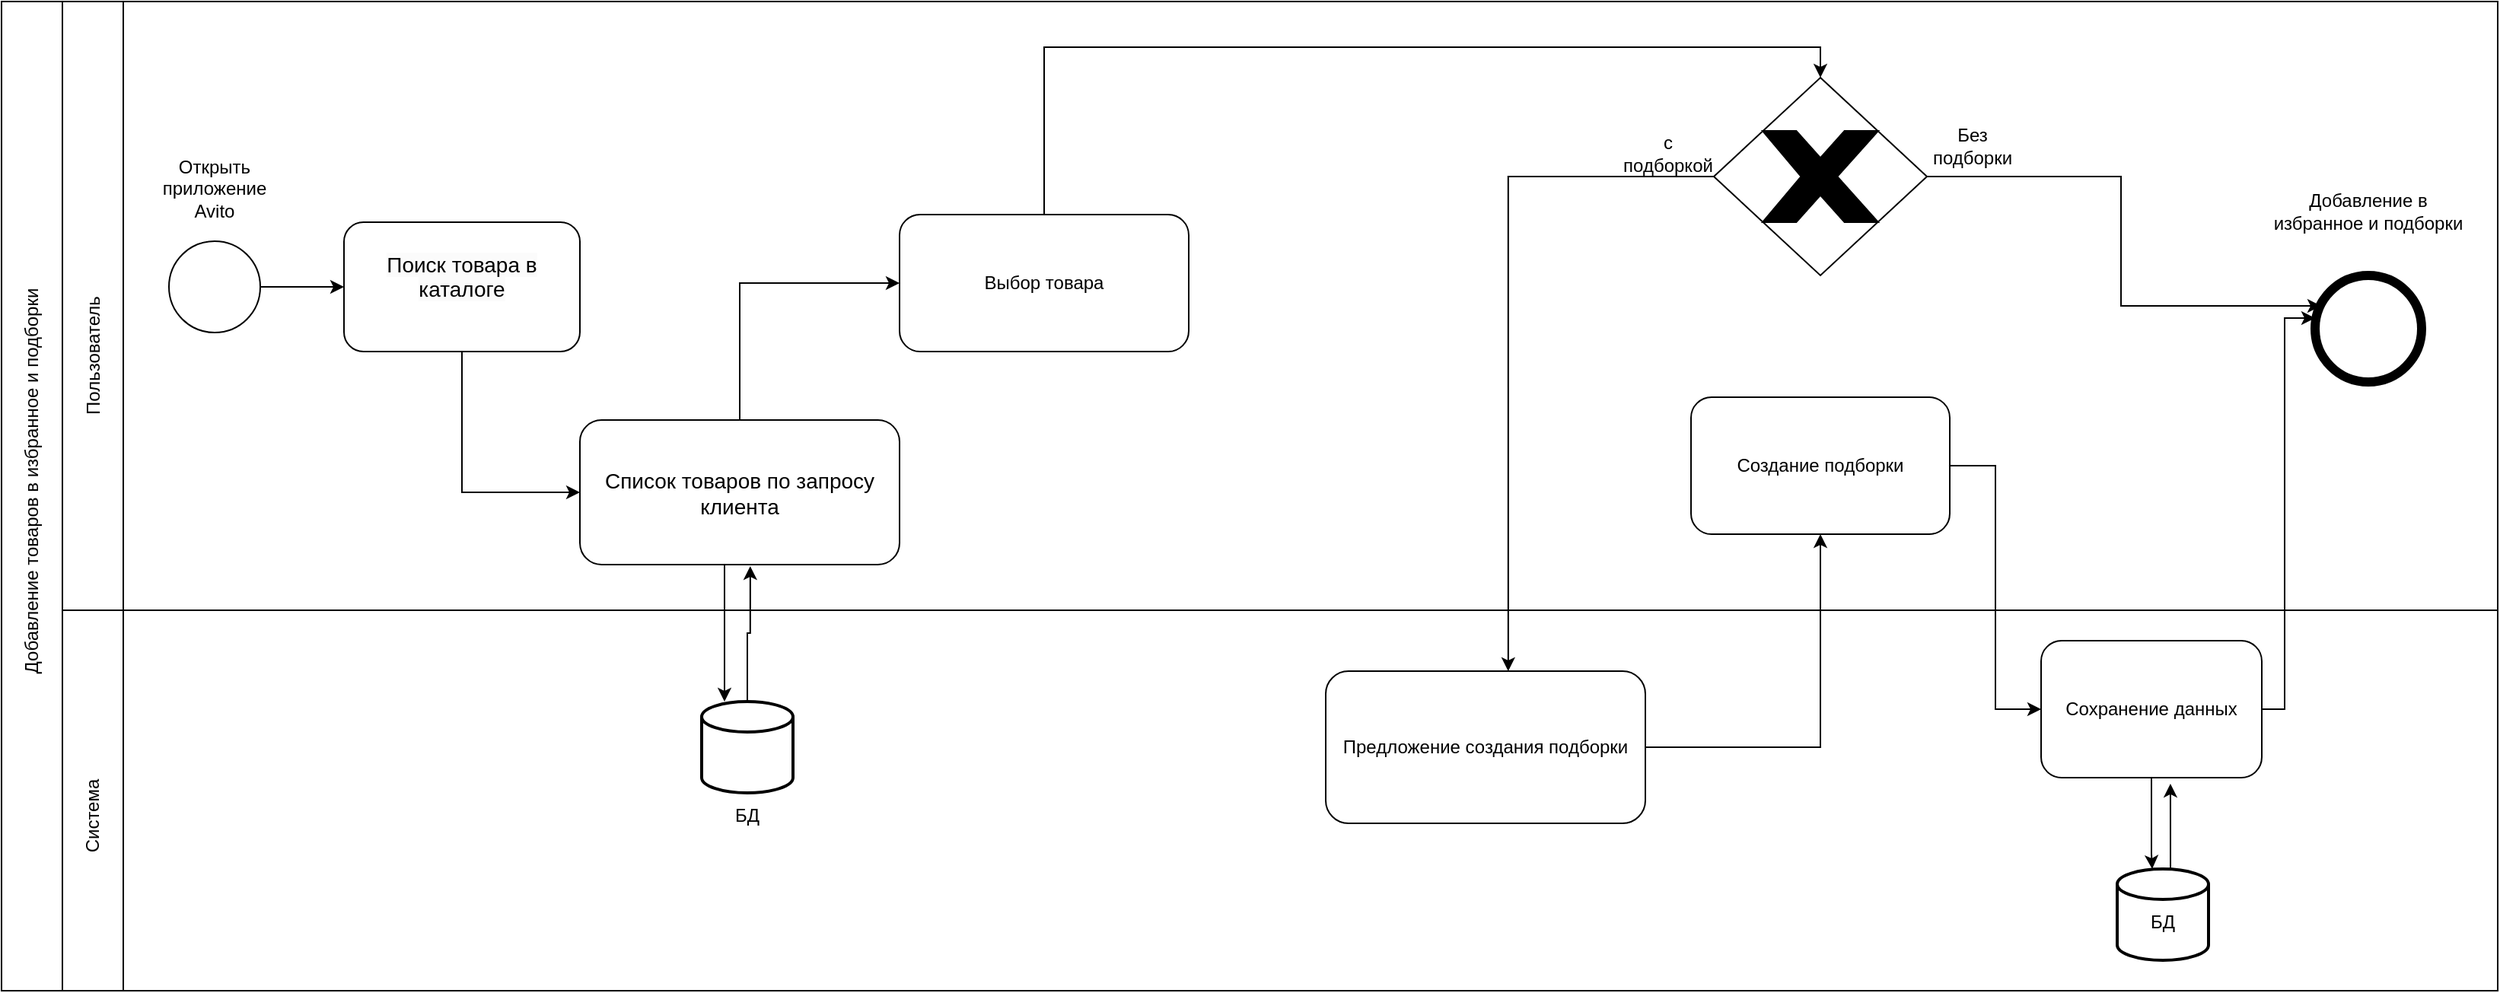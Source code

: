 <mxfile version="24.7.17">
  <diagram name="Страница — 1" id="_qPjMUOOF6_wMfZcRYW1">
    <mxGraphModel dx="1925" dy="3166" grid="1" gridSize="10" guides="1" tooltips="1" connect="1" arrows="1" fold="1" page="1" pageScale="1" pageWidth="827" pageHeight="1169" math="0" shadow="0">
      <root>
        <mxCell id="0" />
        <mxCell id="1" parent="0" />
        <mxCell id="Z16cuhK9gFdG_6a_ukni-32" value="" style="rounded=0;whiteSpace=wrap;html=1;" parent="1" vertex="1">
          <mxGeometry y="-1060" width="1560" height="250" as="geometry" />
        </mxCell>
        <mxCell id="Z16cuhK9gFdG_6a_ukni-33" value="" style="rounded=0;whiteSpace=wrap;html=1;imageAspect=1;" parent="1" vertex="1">
          <mxGeometry y="-1460" width="1560" height="400" as="geometry" />
        </mxCell>
        <mxCell id="Z16cuhK9gFdG_6a_ukni-48" value="" style="edgeStyle=orthogonalEdgeStyle;rounded=0;orthogonalLoop=1;jettySize=auto;html=1;" parent="1" source="Z16cuhK9gFdG_6a_ukni-1" target="Z16cuhK9gFdG_6a_ukni-42" edge="1">
          <mxGeometry relative="1" as="geometry" />
        </mxCell>
        <mxCell id="Z16cuhK9gFdG_6a_ukni-1" value="" style="ellipse;whiteSpace=wrap;html=1;aspect=fixed;" parent="1" vertex="1">
          <mxGeometry x="30" y="-1302.5" width="60" height="60" as="geometry" />
        </mxCell>
        <mxCell id="Z16cuhK9gFdG_6a_ukni-21" value="" style="ellipse;whiteSpace=wrap;html=1;aspect=fixed;strokeWidth=6;" parent="1" vertex="1">
          <mxGeometry x="1440" y="-1280" width="70" height="70" as="geometry" />
        </mxCell>
        <mxCell id="Z16cuhK9gFdG_6a_ukni-34" value="" style="rounded=0;whiteSpace=wrap;html=1;" parent="1" vertex="1">
          <mxGeometry x="-40" y="-1460" width="40" height="400" as="geometry" />
        </mxCell>
        <mxCell id="Z16cuhK9gFdG_6a_ukni-35" value="" style="rounded=0;whiteSpace=wrap;html=1;" parent="1" vertex="1">
          <mxGeometry x="-40" y="-1060" width="40" height="250" as="geometry" />
        </mxCell>
        <mxCell id="Z16cuhK9gFdG_6a_ukni-36" value="Система" style="text;html=1;align=center;verticalAlign=middle;whiteSpace=wrap;rounded=0;rotation=270;" parent="1" vertex="1">
          <mxGeometry x="-50" y="-940" width="60" height="30" as="geometry" />
        </mxCell>
        <mxCell id="Z16cuhK9gFdG_6a_ukni-37" value="Пользователь" style="text;html=1;align=center;verticalAlign=middle;whiteSpace=wrap;rounded=0;rotation=270;" parent="1" vertex="1">
          <mxGeometry x="-65" y="-1242.5" width="90" height="30" as="geometry" />
        </mxCell>
        <mxCell id="Z16cuhK9gFdG_6a_ukni-39" value="" style="strokeWidth=2;html=1;shape=mxgraph.flowchart.database;whiteSpace=wrap;" parent="1" vertex="1">
          <mxGeometry x="380" y="-1000" width="60" height="60" as="geometry" />
        </mxCell>
        <mxCell id="gY_t0pB-s8BIdTpyP4AB-13" style="edgeStyle=orthogonalEdgeStyle;rounded=0;orthogonalLoop=1;jettySize=auto;html=1;entryX=0;entryY=0.5;entryDx=0;entryDy=0;" parent="1" source="Z16cuhK9gFdG_6a_ukni-42" target="gY_t0pB-s8BIdTpyP4AB-8" edge="1">
          <mxGeometry relative="1" as="geometry" />
        </mxCell>
        <mxCell id="Z16cuhK9gFdG_6a_ukni-42" value="&lt;span style=&quot;color: rgb(0, 0, 0); font-family: Helvetica; font-size: 14px; font-style: normal; font-variant-ligatures: normal; font-variant-caps: normal; font-weight: 400; letter-spacing: normal; orphans: 2; text-align: left; text-indent: 0px; text-transform: none; widows: 2; word-spacing: 0px; -webkit-text-stroke-width: 0px; white-space: normal; background-color: rgb(251, 251, 251); text-decoration-thickness: initial; text-decoration-style: initial; text-decoration-color: initial; display: inline !important; float: none;&quot;&gt;Поиск товара в каталоге&lt;/span&gt;&lt;div&gt;&lt;br/&gt;&lt;/div&gt;" style="rounded=1;whiteSpace=wrap;html=1;" parent="1" vertex="1">
          <mxGeometry x="145" y="-1315" width="155" height="85" as="geometry" />
        </mxCell>
        <mxCell id="Z16cuhK9gFdG_6a_ukni-49" value="Открыть приложение Avito" style="text;html=1;align=center;verticalAlign=middle;whiteSpace=wrap;rounded=0;" parent="1" vertex="1">
          <mxGeometry x="15" y="-1360" width="90" height="45" as="geometry" />
        </mxCell>
        <mxCell id="Z16cuhK9gFdG_6a_ukni-79" style="edgeStyle=orthogonalEdgeStyle;rounded=0;orthogonalLoop=1;jettySize=auto;html=1;entryX=0.5;entryY=0;entryDx=0;entryDy=0;" parent="1" source="Z16cuhK9gFdG_6a_ukni-53" target="Z16cuhK9gFdG_6a_ukni-77" edge="1">
          <mxGeometry relative="1" as="geometry">
            <Array as="points">
              <mxPoint x="1115" y="-1430" />
            </Array>
          </mxGeometry>
        </mxCell>
        <mxCell id="Z16cuhK9gFdG_6a_ukni-53" value="&lt;div&gt;Выбор товара&lt;br&gt;&lt;/div&gt;" style="rounded=1;whiteSpace=wrap;html=1;" parent="1" vertex="1">
          <mxGeometry x="510" y="-1320" width="190" height="90" as="geometry" />
        </mxCell>
        <mxCell id="Z16cuhK9gFdG_6a_ukni-62" style="edgeStyle=orthogonalEdgeStyle;rounded=0;orthogonalLoop=1;jettySize=auto;html=1;" parent="1" source="Z16cuhK9gFdG_6a_ukni-58" target="Z16cuhK9gFdG_6a_ukni-61" edge="1">
          <mxGeometry relative="1" as="geometry" />
        </mxCell>
        <mxCell id="Z16cuhK9gFdG_6a_ukni-58" value="&lt;div&gt;Предложение создания подборки&lt;br&gt;&lt;/div&gt;" style="rounded=1;whiteSpace=wrap;html=1;" parent="1" vertex="1">
          <mxGeometry x="790" y="-1020" width="210" height="100" as="geometry" />
        </mxCell>
        <mxCell id="gY_t0pB-s8BIdTpyP4AB-2" style="edgeStyle=orthogonalEdgeStyle;rounded=0;orthogonalLoop=1;jettySize=auto;html=1;entryX=0;entryY=0.5;entryDx=0;entryDy=0;" parent="1" source="Z16cuhK9gFdG_6a_ukni-61" target="gY_t0pB-s8BIdTpyP4AB-1" edge="1">
          <mxGeometry relative="1" as="geometry" />
        </mxCell>
        <mxCell id="Z16cuhK9gFdG_6a_ukni-61" value="Создание подборки" style="rounded=1;whiteSpace=wrap;html=1;" parent="1" vertex="1">
          <mxGeometry x="1030" y="-1200" width="170" height="90" as="geometry" />
        </mxCell>
        <mxCell id="Z16cuhK9gFdG_6a_ukni-64" value="" style="strokeWidth=2;html=1;shape=mxgraph.flowchart.database;whiteSpace=wrap;" parent="1" vertex="1">
          <mxGeometry x="1310" y="-890" width="60" height="60" as="geometry" />
        </mxCell>
        <mxCell id="Z16cuhK9gFdG_6a_ukni-68" value="&lt;div style=&quot;&quot;&gt;Добавление в избранное и подборки&lt;br&gt;&lt;/div&gt;" style="text;html=1;align=center;verticalAlign=middle;whiteSpace=wrap;rounded=0;" parent="1" vertex="1">
          <mxGeometry x="1405" y="-1360" width="140" height="75" as="geometry" />
        </mxCell>
        <mxCell id="Z16cuhK9gFdG_6a_ukni-76" value="" style="rounded=0;whiteSpace=wrap;html=1;" parent="1" vertex="1">
          <mxGeometry x="-80" y="-1460" width="40" height="650" as="geometry" />
        </mxCell>
        <mxCell id="Z16cuhK9gFdG_6a_ukni-82" style="edgeStyle=orthogonalEdgeStyle;rounded=0;orthogonalLoop=1;jettySize=auto;html=1;entryX=0.571;entryY=0;entryDx=0;entryDy=0;entryPerimeter=0;" parent="1" source="Z16cuhK9gFdG_6a_ukni-77" target="Z16cuhK9gFdG_6a_ukni-58" edge="1">
          <mxGeometry relative="1" as="geometry">
            <Array as="points">
              <mxPoint x="910" y="-1345" />
            </Array>
          </mxGeometry>
        </mxCell>
        <mxCell id="Z16cuhK9gFdG_6a_ukni-77" value="" style="rhombus;whiteSpace=wrap;html=1;" parent="1" vertex="1">
          <mxGeometry x="1045" y="-1410" width="140" height="130" as="geometry" />
        </mxCell>
        <mxCell id="Z16cuhK9gFdG_6a_ukni-78" value="" style="verticalLabelPosition=bottom;verticalAlign=top;html=1;shape=mxgraph.basic.x;fillColor=#000000;" parent="1" vertex="1">
          <mxGeometry x="1077" y="-1375" width="76" height="60" as="geometry" />
        </mxCell>
        <mxCell id="Z16cuhK9gFdG_6a_ukni-83" style="edgeStyle=orthogonalEdgeStyle;rounded=0;orthogonalLoop=1;jettySize=auto;html=1;entryX=0.057;entryY=0.286;entryDx=0;entryDy=0;entryPerimeter=0;" parent="1" source="Z16cuhK9gFdG_6a_ukni-77" target="Z16cuhK9gFdG_6a_ukni-21" edge="1">
          <mxGeometry relative="1" as="geometry" />
        </mxCell>
        <mxCell id="Z16cuhK9gFdG_6a_ukni-84" value="Без подборки" style="text;html=1;align=center;verticalAlign=middle;whiteSpace=wrap;rounded=0;" parent="1" vertex="1">
          <mxGeometry x="1185" y="-1380" width="60" height="30" as="geometry" />
        </mxCell>
        <mxCell id="Z16cuhK9gFdG_6a_ukni-85" value="с подборкой" style="text;html=1;align=center;verticalAlign=middle;whiteSpace=wrap;rounded=0;" parent="1" vertex="1">
          <mxGeometry x="985" y="-1375" width="60" height="30" as="geometry" />
        </mxCell>
        <mxCell id="2HzgmRy2sDzHOU1dz6QF-1" value="Добавление товаров в избранное и подборки" style="text;html=1;align=center;verticalAlign=middle;whiteSpace=wrap;rounded=0;direction=west;rotation=270;" parent="1" vertex="1">
          <mxGeometry x="-200" y="-1160" width="280" height="30" as="geometry" />
        </mxCell>
        <mxCell id="VnyKCV5MjGnoalChLZNd-2" style="edgeStyle=orthogonalEdgeStyle;rounded=0;orthogonalLoop=1;jettySize=auto;html=1;" edge="1" parent="1" source="gY_t0pB-s8BIdTpyP4AB-1" target="Z16cuhK9gFdG_6a_ukni-64">
          <mxGeometry relative="1" as="geometry">
            <Array as="points">
              <mxPoint x="1333" y="-900" />
              <mxPoint x="1333" y="-900" />
            </Array>
          </mxGeometry>
        </mxCell>
        <mxCell id="gY_t0pB-s8BIdTpyP4AB-1" value="Сохранение данных" style="rounded=1;whiteSpace=wrap;html=1;" parent="1" vertex="1">
          <mxGeometry x="1260" y="-1040" width="145" height="90" as="geometry" />
        </mxCell>
        <mxCell id="gY_t0pB-s8BIdTpyP4AB-5" style="edgeStyle=orthogonalEdgeStyle;rounded=0;orthogonalLoop=1;jettySize=auto;html=1;entryX=0.586;entryY=1.044;entryDx=0;entryDy=0;entryPerimeter=0;" parent="1" source="Z16cuhK9gFdG_6a_ukni-64" target="gY_t0pB-s8BIdTpyP4AB-1" edge="1">
          <mxGeometry relative="1" as="geometry">
            <Array as="points">
              <mxPoint x="1345" y="-900" />
              <mxPoint x="1345" y="-900" />
            </Array>
          </mxGeometry>
        </mxCell>
        <mxCell id="gY_t0pB-s8BIdTpyP4AB-6" style="edgeStyle=orthogonalEdgeStyle;rounded=0;orthogonalLoop=1;jettySize=auto;html=1;entryX=0;entryY=0.4;entryDx=0;entryDy=0;entryPerimeter=0;" parent="1" source="gY_t0pB-s8BIdTpyP4AB-1" target="Z16cuhK9gFdG_6a_ukni-21" edge="1">
          <mxGeometry relative="1" as="geometry">
            <Array as="points">
              <mxPoint x="1420" y="-995" />
              <mxPoint x="1420" y="-1252" />
            </Array>
          </mxGeometry>
        </mxCell>
        <mxCell id="gY_t0pB-s8BIdTpyP4AB-7" value="БД" style="text;html=1;align=center;verticalAlign=middle;whiteSpace=wrap;rounded=0;" parent="1" vertex="1">
          <mxGeometry x="1310" y="-870" width="60" height="30" as="geometry" />
        </mxCell>
        <mxCell id="gY_t0pB-s8BIdTpyP4AB-10" style="edgeStyle=orthogonalEdgeStyle;rounded=0;orthogonalLoop=1;jettySize=auto;html=1;" parent="1" source="gY_t0pB-s8BIdTpyP4AB-8" target="Z16cuhK9gFdG_6a_ukni-39" edge="1">
          <mxGeometry relative="1" as="geometry">
            <Array as="points">
              <mxPoint x="395" y="-1020" />
              <mxPoint x="395" y="-1020" />
            </Array>
          </mxGeometry>
        </mxCell>
        <mxCell id="gY_t0pB-s8BIdTpyP4AB-15" style="edgeStyle=orthogonalEdgeStyle;rounded=0;orthogonalLoop=1;jettySize=auto;html=1;entryX=0;entryY=0.5;entryDx=0;entryDy=0;" parent="1" source="gY_t0pB-s8BIdTpyP4AB-8" target="Z16cuhK9gFdG_6a_ukni-53" edge="1">
          <mxGeometry relative="1" as="geometry" />
        </mxCell>
        <mxCell id="gY_t0pB-s8BIdTpyP4AB-8" value="&lt;span style=&quot;font-size: 14px; text-align: left;&quot;&gt;Список товаров по запросу клиента&lt;/span&gt;" style="rounded=1;whiteSpace=wrap;html=1;" parent="1" vertex="1">
          <mxGeometry x="300" y="-1185" width="210" height="95" as="geometry" />
        </mxCell>
        <mxCell id="gY_t0pB-s8BIdTpyP4AB-12" value="БД" style="text;html=1;align=center;verticalAlign=middle;whiteSpace=wrap;rounded=0;" parent="1" vertex="1">
          <mxGeometry x="380" y="-940" width="60" height="30" as="geometry" />
        </mxCell>
        <mxCell id="gY_t0pB-s8BIdTpyP4AB-16" style="edgeStyle=orthogonalEdgeStyle;rounded=0;orthogonalLoop=1;jettySize=auto;html=1;entryX=0.533;entryY=1.011;entryDx=0;entryDy=0;entryPerimeter=0;" parent="1" source="Z16cuhK9gFdG_6a_ukni-39" target="gY_t0pB-s8BIdTpyP4AB-8" edge="1">
          <mxGeometry relative="1" as="geometry">
            <Array as="points">
              <mxPoint x="410" y="-1045" />
              <mxPoint x="412" y="-1045" />
            </Array>
          </mxGeometry>
        </mxCell>
      </root>
    </mxGraphModel>
  </diagram>
</mxfile>
